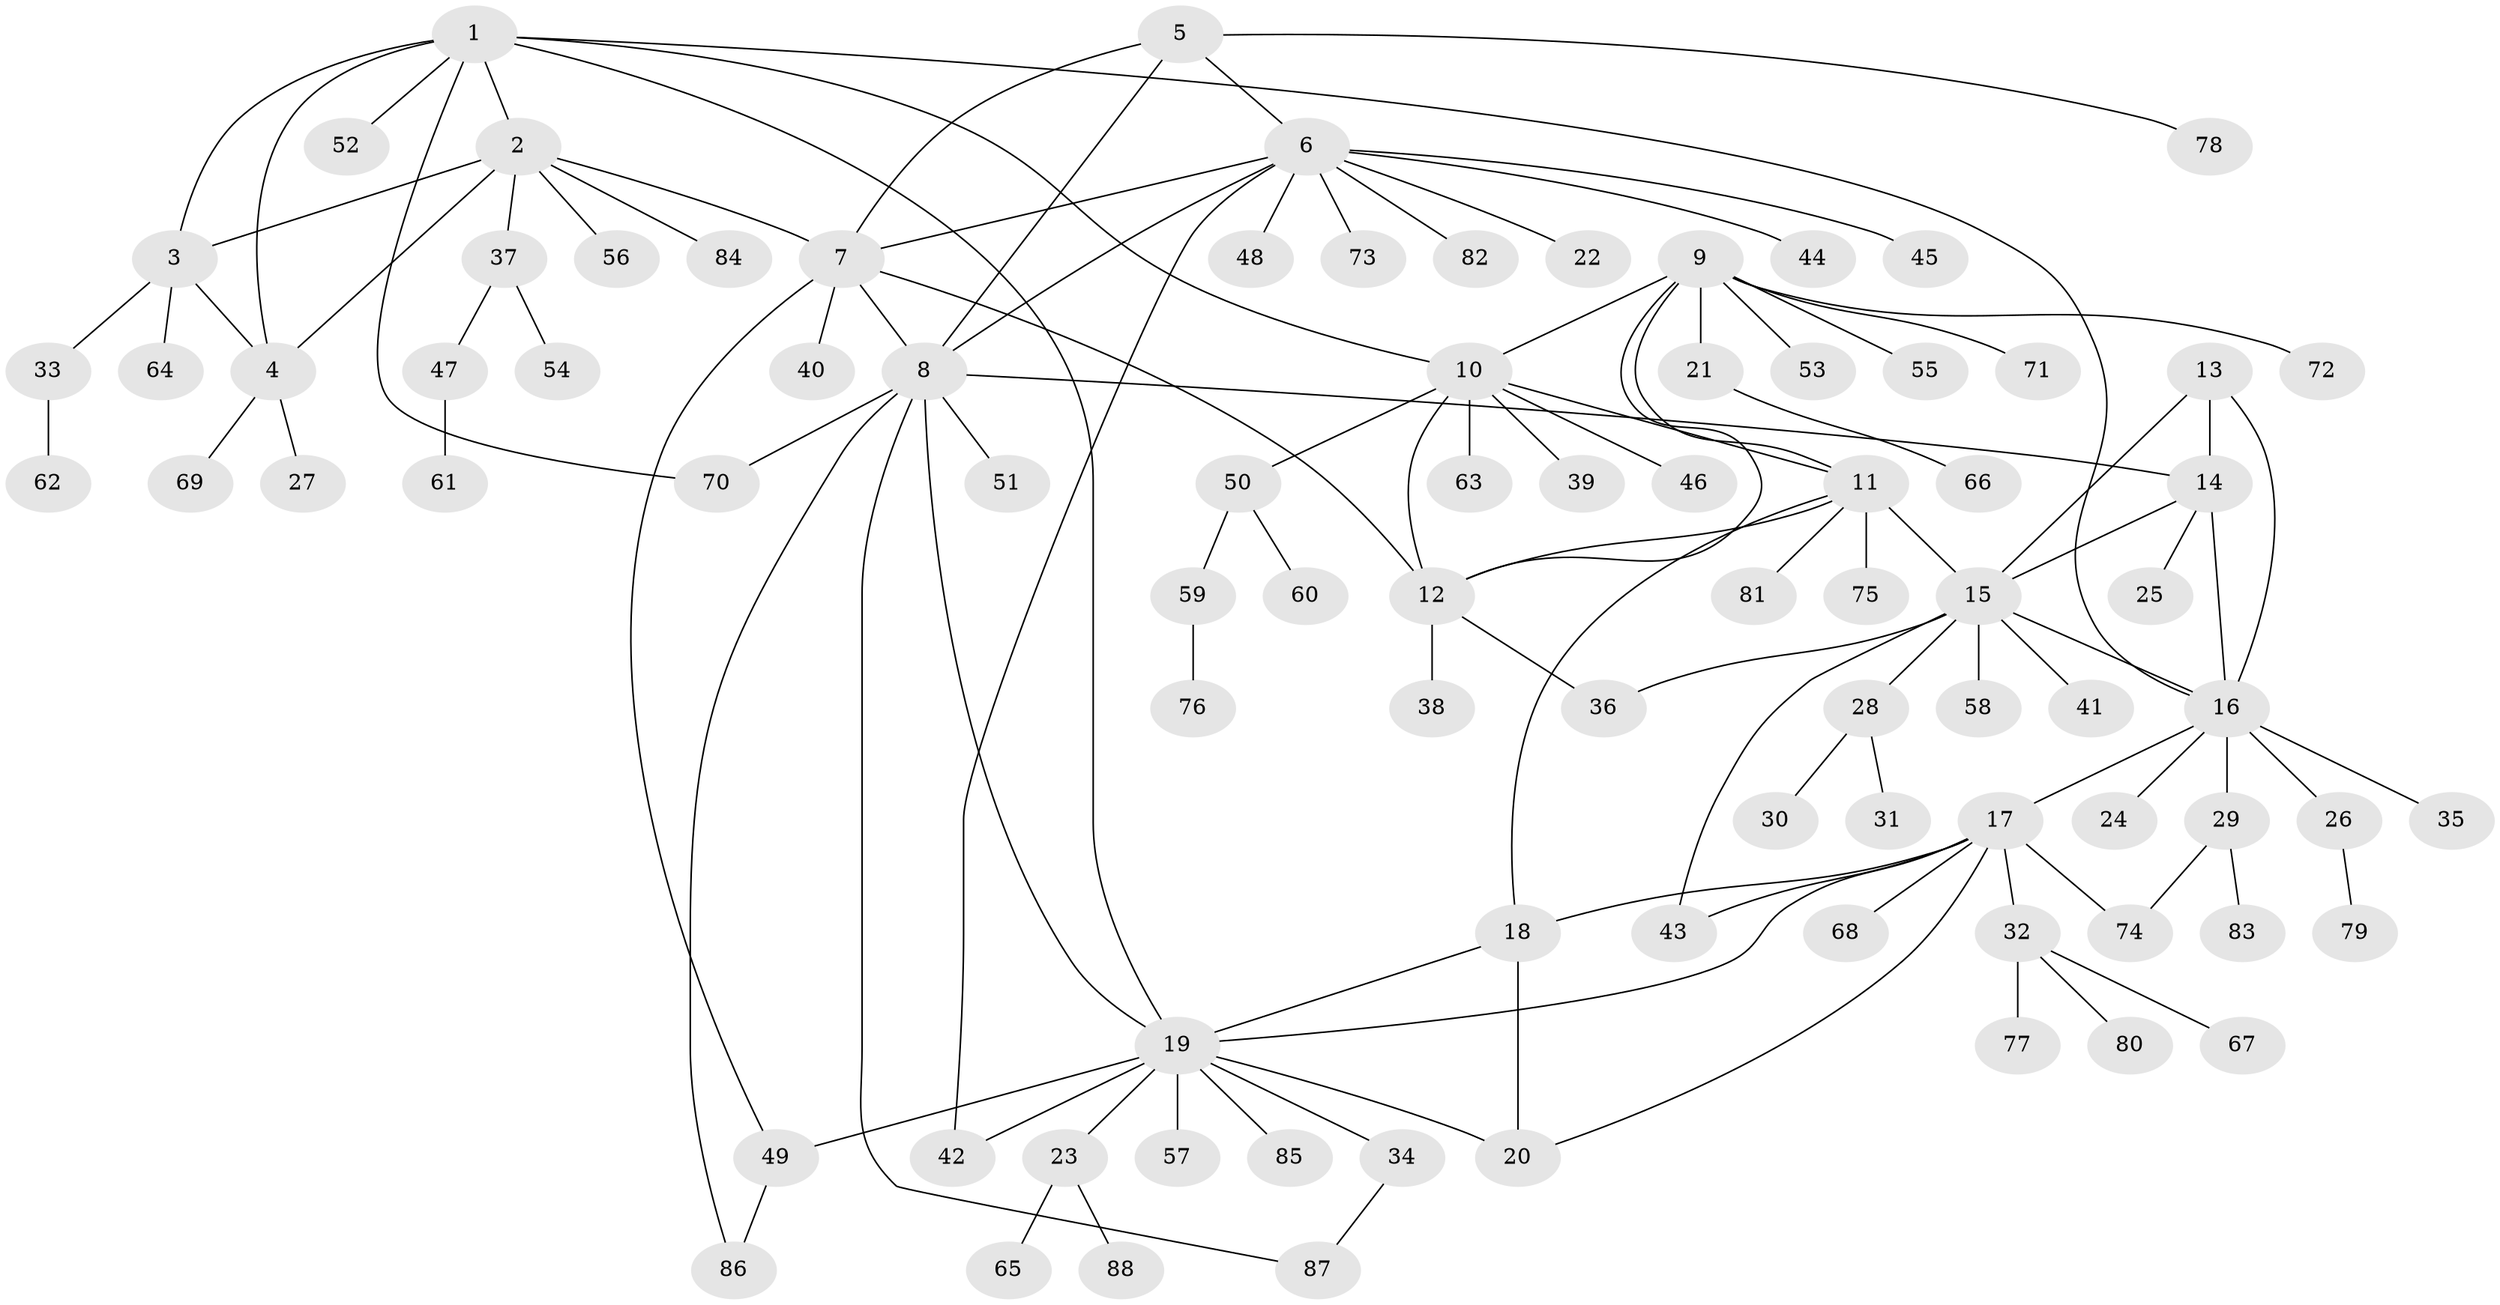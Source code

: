 // Generated by graph-tools (version 1.1) at 2025/26/03/09/25 03:26:45]
// undirected, 88 vertices, 116 edges
graph export_dot {
graph [start="1"]
  node [color=gray90,style=filled];
  1;
  2;
  3;
  4;
  5;
  6;
  7;
  8;
  9;
  10;
  11;
  12;
  13;
  14;
  15;
  16;
  17;
  18;
  19;
  20;
  21;
  22;
  23;
  24;
  25;
  26;
  27;
  28;
  29;
  30;
  31;
  32;
  33;
  34;
  35;
  36;
  37;
  38;
  39;
  40;
  41;
  42;
  43;
  44;
  45;
  46;
  47;
  48;
  49;
  50;
  51;
  52;
  53;
  54;
  55;
  56;
  57;
  58;
  59;
  60;
  61;
  62;
  63;
  64;
  65;
  66;
  67;
  68;
  69;
  70;
  71;
  72;
  73;
  74;
  75;
  76;
  77;
  78;
  79;
  80;
  81;
  82;
  83;
  84;
  85;
  86;
  87;
  88;
  1 -- 2;
  1 -- 3;
  1 -- 4;
  1 -- 10;
  1 -- 16;
  1 -- 19;
  1 -- 52;
  1 -- 70;
  2 -- 3;
  2 -- 4;
  2 -- 7;
  2 -- 37;
  2 -- 56;
  2 -- 84;
  3 -- 4;
  3 -- 33;
  3 -- 64;
  4 -- 27;
  4 -- 69;
  5 -- 6;
  5 -- 7;
  5 -- 8;
  5 -- 78;
  6 -- 7;
  6 -- 8;
  6 -- 22;
  6 -- 42;
  6 -- 44;
  6 -- 45;
  6 -- 48;
  6 -- 73;
  6 -- 82;
  7 -- 8;
  7 -- 12;
  7 -- 40;
  7 -- 49;
  8 -- 14;
  8 -- 19;
  8 -- 51;
  8 -- 70;
  8 -- 86;
  8 -- 87;
  9 -- 10;
  9 -- 11;
  9 -- 12;
  9 -- 21;
  9 -- 53;
  9 -- 55;
  9 -- 71;
  9 -- 72;
  10 -- 11;
  10 -- 12;
  10 -- 39;
  10 -- 46;
  10 -- 50;
  10 -- 63;
  11 -- 12;
  11 -- 15;
  11 -- 18;
  11 -- 75;
  11 -- 81;
  12 -- 36;
  12 -- 38;
  13 -- 14;
  13 -- 15;
  13 -- 16;
  14 -- 15;
  14 -- 16;
  14 -- 25;
  15 -- 16;
  15 -- 28;
  15 -- 36;
  15 -- 41;
  15 -- 43;
  15 -- 58;
  16 -- 17;
  16 -- 24;
  16 -- 26;
  16 -- 29;
  16 -- 35;
  17 -- 18;
  17 -- 19;
  17 -- 20;
  17 -- 32;
  17 -- 43;
  17 -- 68;
  17 -- 74;
  18 -- 19;
  18 -- 20;
  19 -- 20;
  19 -- 23;
  19 -- 34;
  19 -- 42;
  19 -- 49;
  19 -- 57;
  19 -- 85;
  21 -- 66;
  23 -- 65;
  23 -- 88;
  26 -- 79;
  28 -- 30;
  28 -- 31;
  29 -- 74;
  29 -- 83;
  32 -- 67;
  32 -- 77;
  32 -- 80;
  33 -- 62;
  34 -- 87;
  37 -- 47;
  37 -- 54;
  47 -- 61;
  49 -- 86;
  50 -- 59;
  50 -- 60;
  59 -- 76;
}
